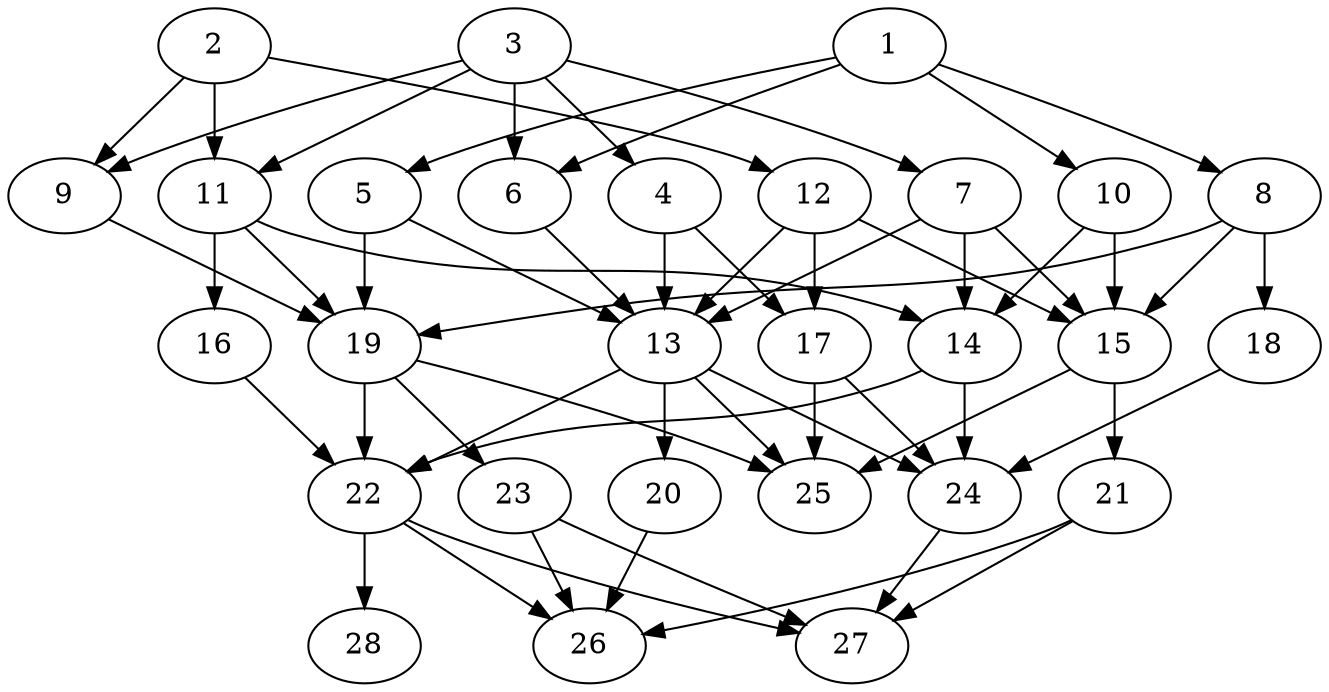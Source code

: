 // DAG (tier=2-normal, mode=data, n=28, ccr=0.408, fat=0.602, density=0.539, regular=0.452, jump=0.172, mindata=2097152, maxdata=16777216)
// DAG automatically generated by daggen at Sun Aug 24 16:33:34 2025
// /home/ermia/Project/Environments/daggen/bin/daggen --dot --ccr 0.408 --fat 0.602 --regular 0.452 --density 0.539 --jump 0.172 --mindata 2097152 --maxdata 16777216 -n 28 
digraph G {
  1 [size="105814152201440854016", alpha="0.08", expect_size="52907076100720427008"]
  1 -> 5 [size ="178972302245888"]
  1 -> 6 [size ="178972302245888"]
  1 -> 8 [size ="178972302245888"]
  1 -> 10 [size ="178972302245888"]
  2 [size="156352480386423455744", alpha="0.13", expect_size="78176240193211727872"]
  2 -> 9 [size ="232180907245568"]
  2 -> 11 [size ="232180907245568"]
  2 -> 12 [size ="232180907245568"]
  3 [size="544975488432740288", alpha="0.08", expect_size="272487744216370144"]
  3 -> 4 [size ="192549432066048"]
  3 -> 6 [size ="192549432066048"]
  3 -> 7 [size ="192549432066048"]
  3 -> 9 [size ="192549432066048"]
  3 -> 11 [size ="192549432066048"]
  4 [size="26483203443888776", alpha="0.11", expect_size="13241601721944388"]
  4 -> 13 [size ="507618502115328"]
  4 -> 17 [size ="507618502115328"]
  5 [size="3002930776718011392", alpha="0.18", expect_size="1501465388359005696"]
  5 -> 13 [size ="1708675429302272"]
  5 -> 19 [size ="1708675429302272"]
  6 [size="3628229050080883113984", alpha="0.15", expect_size="1814114525040441556992"]
  6 -> 13 [size ="1888947051429888"]
  7 [size="148627382033594080", alpha="0.19", expect_size="74313691016797040"]
  7 -> 13 [size ="128114713690112"]
  7 -> 14 [size ="128114713690112"]
  7 -> 15 [size ="128114713690112"]
  8 [size="40047444159991168", alpha="0.02", expect_size="20023722079995584"]
  8 -> 15 [size ="1987892360511488"]
  8 -> 18 [size ="1987892360511488"]
  8 -> 19 [size ="1987892360511488"]
  9 [size="3484187780392528896", alpha="0.01", expect_size="1742093890196264448"]
  9 -> 19 [size ="1618431757516800"]
  10 [size="643025256674635022336", alpha="0.13", expect_size="321512628337317511168"]
  10 -> 14 [size ="595994165116928"]
  10 -> 15 [size ="595994165116928"]
  11 [size="20277451402696982528", alpha="0.09", expect_size="10138725701348491264"]
  11 -> 14 [size ="59488392445952"]
  11 -> 16 [size ="59488392445952"]
  11 -> 19 [size ="59488392445952"]
  12 [size="191567271674214592", alpha="0.02", expect_size="95783635837107296"]
  12 -> 13 [size ="237239263035392"]
  12 -> 15 [size ="237239263035392"]
  12 -> 17 [size ="237239263035392"]
  13 [size="2846210423360965632", alpha="0.12", expect_size="1423105211680482816"]
  13 -> 20 [size ="1212392797110272"]
  13 -> 22 [size ="1212392797110272"]
  13 -> 24 [size ="1212392797110272"]
  13 -> 25 [size ="1212392797110272"]
  14 [size="327484276871222", alpha="0.03", expect_size="163742138435611"]
  14 -> 22 [size ="37205456191488"]
  14 -> 24 [size ="37205456191488"]
  15 [size="364361520513024000000", alpha="0.05", expect_size="182180760256512000000"]
  15 -> 21 [size ="408111022080000"]
  15 -> 25 [size ="408111022080000"]
  16 [size="19550703746444476", alpha="0.02", expect_size="9775351873222238"]
  16 -> 22 [size ="323394939650048"]
  17 [size="2656002734842375168", alpha="0.01", expect_size="1328001367421187584"]
  17 -> 24 [size ="958438066618368"]
  17 -> 25 [size ="958438066618368"]
  18 [size="5688308841474465792", alpha="0.00", expect_size="2844154420737232896"]
  18 -> 24 [size ="2112462560165888"]
  19 [size="749742782911580160", alpha="0.11", expect_size="374871391455790080"]
  19 -> 22 [size ="338356189790208"]
  19 -> 23 [size ="338356189790208"]
  19 -> 25 [size ="338356189790208"]
  20 [size="62835672793864728", alpha="0.12", expect_size="31417836396932364"]
  20 -> 26 [size ="1913193215557632"]
  21 [size="7974926078721852", alpha="0.04", expect_size="3987463039360926"]
  21 -> 26 [size ="191746474508288"]
  21 -> 27 [size ="191746474508288"]
  22 [size="1746337641461748992", alpha="0.19", expect_size="873168820730874496"]
  22 -> 26 [size ="987892004421632"]
  22 -> 27 [size ="987892004421632"]
  22 -> 28 [size ="987892004421632"]
  23 [size="1386177993994303232", alpha="0.18", expect_size="693088996997151616"]
  23 -> 26 [size ="963825566220288"]
  23 -> 27 [size ="963825566220288"]
  24 [size="788716575446035712", alpha="0.19", expect_size="394358287723017856"]
  24 -> 27 [size ="406707977060352"]
  25 [size="14147354920200320", alpha="0.10", expect_size="7073677460100160"]
  26 [size="111633014395298528", alpha="0.07", expect_size="55816507197649264"]
  27 [size="32275829109998884", alpha="0.06", expect_size="16137914554999442"]
  28 [size="499036541799591051264", alpha="0.12", expect_size="249518270899795525632"]
}